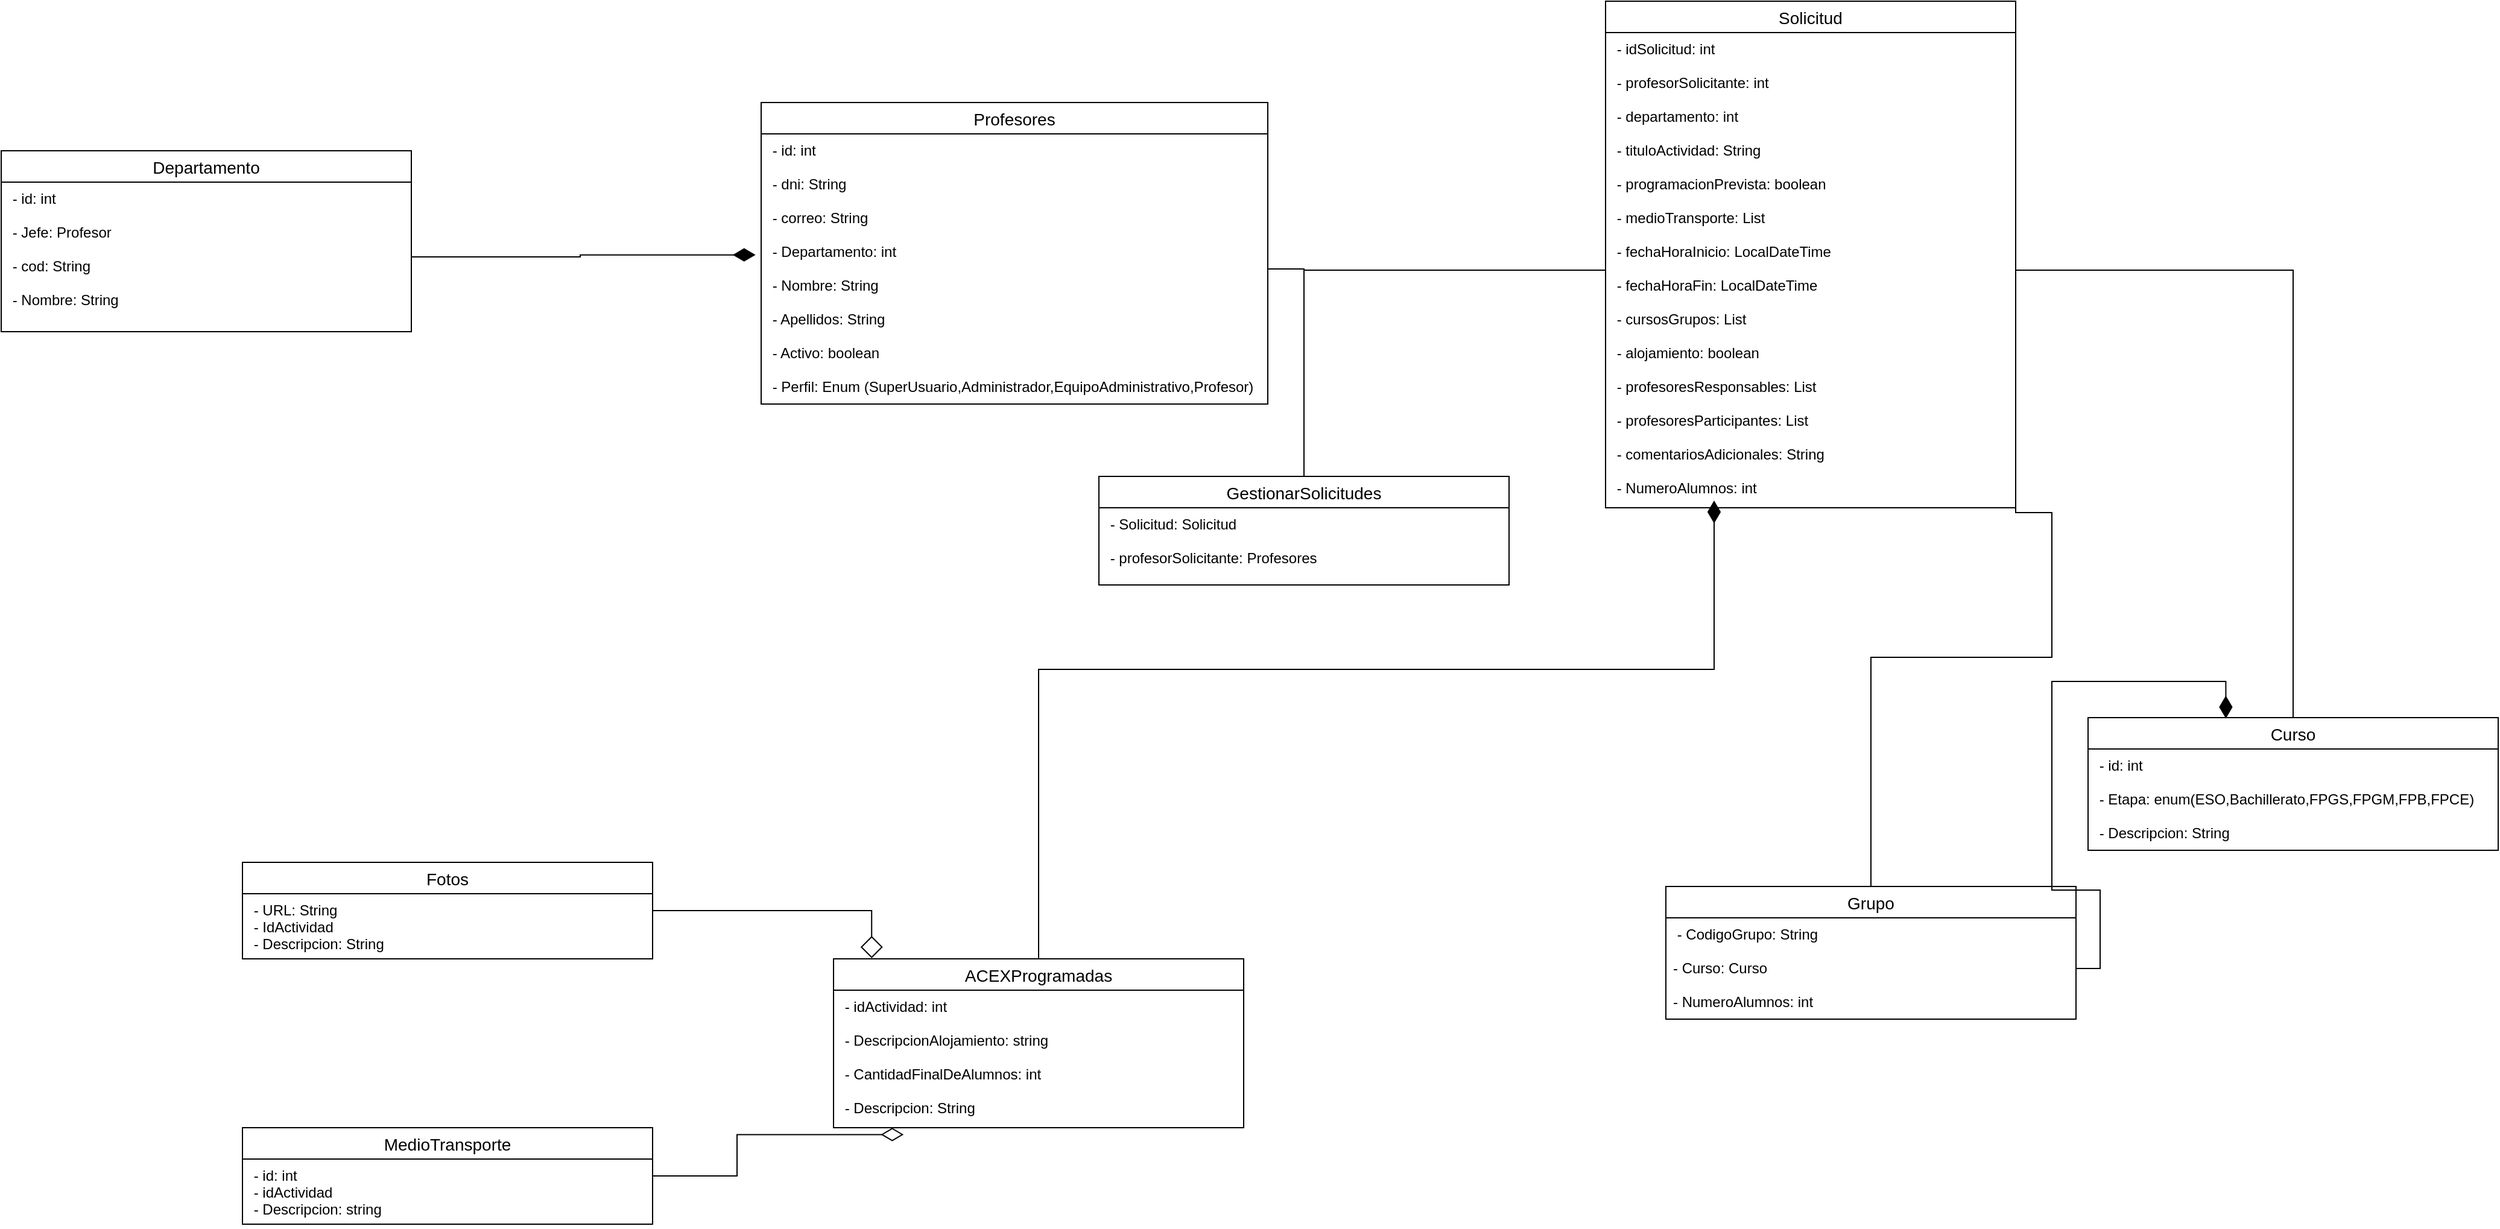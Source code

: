 <mxfile version="19.0.2" type="device"><diagram id="O7TcG7UvOrqE7p7pHmtP" name="Página-1"><mxGraphModel dx="3697" dy="2293" grid="1" gridSize="10" guides="1" tooltips="1" connect="1" arrows="1" fold="1" page="1" pageScale="1" pageWidth="827" pageHeight="1169" math="0" shadow="0"><root><mxCell id="0"/><mxCell id="1" parent="0"/><mxCell id="lfZl5E66XhYzAi60gpfX-27" value="Solicitud" style="swimlane;fontStyle=0;childLayout=stackLayout;horizontal=1;startSize=26;horizontalStack=0;resizeParent=1;resizeParentMax=0;resizeLast=0;collapsible=1;marginBottom=0;align=center;fontSize=14;" vertex="1" parent="1"><mxGeometry x="-240" y="-184" width="340" height="420" as="geometry"/></mxCell><mxCell id="lfZl5E66XhYzAi60gpfX-28" value=" - idSolicitud: int&#10; &#10; - profesorSolicitante: int&#10;&#10; - departamento: int&#10;&#10; - tituloActividad: String &#10;&#10; - programacionPrevista: boolean &#10;&#10; - medioTransporte: List &#10;&#10; - fechaHoraInicio: LocalDateTime &#10;&#10; - fechaHoraFin: LocalDateTime &#10;&#10; - cursosGrupos: List&#10;&#10; - alojamiento: boolean &#10;&#10; - profesoresResponsables: List &#10;&#10; - profesoresParticipantes: List &#10;&#10; - comentariosAdicionales: String&#10;&#10; - NumeroAlumnos: int" style="text;strokeColor=none;fillColor=none;spacingLeft=4;spacingRight=4;overflow=hidden;rotatable=0;points=[[0,0.5],[1,0.5]];portConstraint=eastwest;fontSize=12;" vertex="1" parent="lfZl5E66XhYzAi60gpfX-27"><mxGeometry y="26" width="340" height="394" as="geometry"/></mxCell><mxCell id="lfZl5E66XhYzAi60gpfX-42" value="Profesores" style="swimlane;fontStyle=0;childLayout=stackLayout;horizontal=1;startSize=26;horizontalStack=0;resizeParent=1;resizeParentMax=0;resizeLast=0;collapsible=1;marginBottom=0;align=center;fontSize=14;" vertex="1" parent="1"><mxGeometry x="-940" y="-100" width="420" height="250" as="geometry"/></mxCell><mxCell id="lfZl5E66XhYzAi60gpfX-43" value=" - id: int&#10;&#10; - dni: String&#10;&#10; - correo: String&#10;&#10; - Departamento: int&#10;&#10; - Nombre: String&#10;&#10; - Apellidos: String&#10;&#10; - Activo: boolean&#10;&#10; - Perfil: Enum (SuperUsuario,Administrador,EquipoAdministrativo,Profesor)" style="text;strokeColor=none;fillColor=none;spacingLeft=4;spacingRight=4;overflow=hidden;rotatable=0;points=[[0,0.5],[1,0.5]];portConstraint=eastwest;fontSize=12;" vertex="1" parent="lfZl5E66XhYzAi60gpfX-42"><mxGeometry y="26" width="420" height="224" as="geometry"/></mxCell><mxCell id="lfZl5E66XhYzAi60gpfX-45" value="Departamento" style="swimlane;fontStyle=0;childLayout=stackLayout;horizontal=1;startSize=26;horizontalStack=0;resizeParent=1;resizeParentMax=0;resizeLast=0;collapsible=1;marginBottom=0;align=center;fontSize=14;" vertex="1" parent="1"><mxGeometry x="-1570" y="-60" width="340" height="150" as="geometry"/></mxCell><mxCell id="lfZl5E66XhYzAi60gpfX-46" value=" - id: int&#10;&#10; - Jefe: Profesor&#10;&#10; - cod: String &#10;&#10; - Nombre: String " style="text;strokeColor=none;fillColor=none;spacingLeft=4;spacingRight=4;overflow=hidden;rotatable=0;points=[[0,0.5],[1,0.5]];portConstraint=eastwest;fontSize=12;" vertex="1" parent="lfZl5E66XhYzAi60gpfX-45"><mxGeometry y="26" width="340" height="124" as="geometry"/></mxCell><mxCell id="lfZl5E66XhYzAi60gpfX-69" style="edgeStyle=orthogonalEdgeStyle;rounded=0;jumpStyle=none;jumpSize=53;orthogonalLoop=1;jettySize=auto;html=1;entryX=0.093;entryY=-0.004;entryDx=0;entryDy=0;entryPerimeter=0;endArrow=diamond;endFill=0;endSize=16;" edge="1" parent="1" source="lfZl5E66XhYzAi60gpfX-47" target="lfZl5E66XhYzAi60gpfX-49"><mxGeometry relative="1" as="geometry"/></mxCell><mxCell id="lfZl5E66XhYzAi60gpfX-47" value="Fotos" style="swimlane;fontStyle=0;childLayout=stackLayout;horizontal=1;startSize=26;horizontalStack=0;resizeParent=1;resizeParentMax=0;resizeLast=0;collapsible=1;marginBottom=0;align=center;fontSize=14;" vertex="1" parent="1"><mxGeometry x="-1370" y="530" width="340" height="80" as="geometry"/></mxCell><mxCell id="lfZl5E66XhYzAi60gpfX-48" value=" - URL: String&#10; - IdActividad&#10; - Descripcion: String " style="text;strokeColor=none;fillColor=none;spacingLeft=4;spacingRight=4;overflow=hidden;rotatable=0;points=[[0,0.5],[1,0.5]];portConstraint=eastwest;fontSize=12;" vertex="1" parent="lfZl5E66XhYzAi60gpfX-47"><mxGeometry y="26" width="340" height="54" as="geometry"/></mxCell><mxCell id="lfZl5E66XhYzAi60gpfX-71" style="edgeStyle=orthogonalEdgeStyle;rounded=0;jumpStyle=none;jumpSize=53;orthogonalLoop=1;jettySize=auto;html=1;endArrow=diamondThin;endFill=1;strokeWidth=1;startSize=7;endSize=16;" edge="1" parent="1" source="lfZl5E66XhYzAi60gpfX-49"><mxGeometry relative="1" as="geometry"><mxPoint x="-150" y="230" as="targetPoint"/><Array as="points"><mxPoint x="-710" y="370"/><mxPoint x="-150" y="370"/></Array></mxGeometry></mxCell><mxCell id="lfZl5E66XhYzAi60gpfX-49" value="ACEXProgramadas" style="swimlane;fontStyle=0;childLayout=stackLayout;horizontal=1;startSize=26;horizontalStack=0;resizeParent=1;resizeParentMax=0;resizeLast=0;collapsible=1;marginBottom=0;align=center;fontSize=14;" vertex="1" parent="1"><mxGeometry x="-880" y="610" width="340" height="140" as="geometry"/></mxCell><mxCell id="lfZl5E66XhYzAi60gpfX-50" value=" - idActividad: int&#10;&#10; - DescripcionAlojamiento: string&#10;&#10; - CantidadFinalDeAlumnos: int&#10;&#10; - Descripcion: String&#10;" style="text;strokeColor=none;fillColor=none;spacingLeft=4;spacingRight=4;overflow=hidden;rotatable=0;points=[[0,0.5],[1,0.5]];portConstraint=eastwest;fontSize=12;" vertex="1" parent="lfZl5E66XhYzAi60gpfX-49"><mxGeometry y="26" width="340" height="114" as="geometry"/></mxCell><mxCell id="lfZl5E66XhYzAi60gpfX-70" style="edgeStyle=orthogonalEdgeStyle;rounded=0;jumpStyle=none;jumpSize=53;orthogonalLoop=1;jettySize=auto;html=1;entryX=0.171;entryY=1.05;entryDx=0;entryDy=0;entryPerimeter=0;endArrow=diamondThin;endFill=0;endSize=16;" edge="1" parent="1" source="lfZl5E66XhYzAi60gpfX-53" target="lfZl5E66XhYzAi60gpfX-50"><mxGeometry relative="1" as="geometry"/></mxCell><mxCell id="lfZl5E66XhYzAi60gpfX-53" value="MedioTransporte" style="swimlane;fontStyle=0;childLayout=stackLayout;horizontal=1;startSize=26;horizontalStack=0;resizeParent=1;resizeParentMax=0;resizeLast=0;collapsible=1;marginBottom=0;align=center;fontSize=14;" vertex="1" parent="1"><mxGeometry x="-1370" y="750" width="340" height="80" as="geometry"/></mxCell><mxCell id="lfZl5E66XhYzAi60gpfX-54" value=" - id: int&#10; - idActividad&#10; - Descripcion: string&#10;" style="text;strokeColor=none;fillColor=none;spacingLeft=4;spacingRight=4;overflow=hidden;rotatable=0;points=[[0,0.5],[1,0.5]];portConstraint=eastwest;fontSize=12;" vertex="1" parent="lfZl5E66XhYzAi60gpfX-53"><mxGeometry y="26" width="340" height="54" as="geometry"/></mxCell><mxCell id="lfZl5E66XhYzAi60gpfX-73" style="edgeStyle=orthogonalEdgeStyle;rounded=0;jumpStyle=none;jumpSize=53;orthogonalLoop=1;jettySize=auto;html=1;endArrow=none;endFill=0;endSize=16;" edge="1" parent="1" source="lfZl5E66XhYzAi60gpfX-55" target="lfZl5E66XhYzAi60gpfX-28"><mxGeometry relative="1" as="geometry"><Array as="points"><mxPoint x="-20" y="360"/><mxPoint x="130" y="360"/><mxPoint x="130" y="240"/><mxPoint x="100" y="240"/></Array></mxGeometry></mxCell><mxCell id="lfZl5E66XhYzAi60gpfX-55" value="Grupo" style="swimlane;fontStyle=0;childLayout=stackLayout;horizontal=1;startSize=26;horizontalStack=0;resizeParent=1;resizeParentMax=0;resizeLast=0;collapsible=1;marginBottom=0;align=center;fontSize=14;" vertex="1" parent="1"><mxGeometry x="-190" y="550" width="340" height="110" as="geometry"/></mxCell><mxCell id="lfZl5E66XhYzAi60gpfX-56" value=" - CodigoGrupo: String&#10; &#10;- Curso: Curso&#10;&#10;- NumeroAlumnos: int" style="text;strokeColor=none;fillColor=none;spacingLeft=4;spacingRight=4;overflow=hidden;rotatable=0;points=[[0,0.5],[1,0.5]];portConstraint=eastwest;fontSize=12;" vertex="1" parent="lfZl5E66XhYzAi60gpfX-55"><mxGeometry y="26" width="340" height="84" as="geometry"/></mxCell><mxCell id="lfZl5E66XhYzAi60gpfX-74" style="edgeStyle=orthogonalEdgeStyle;rounded=0;jumpStyle=none;jumpSize=53;orthogonalLoop=1;jettySize=auto;html=1;endArrow=none;endFill=0;startSize=7;endSize=16;" edge="1" parent="1" source="lfZl5E66XhYzAi60gpfX-57" target="lfZl5E66XhYzAi60gpfX-28"><mxGeometry relative="1" as="geometry"/></mxCell><mxCell id="lfZl5E66XhYzAi60gpfX-57" value="Curso" style="swimlane;fontStyle=0;childLayout=stackLayout;horizontal=1;startSize=26;horizontalStack=0;resizeParent=1;resizeParentMax=0;resizeLast=0;collapsible=1;marginBottom=0;align=center;fontSize=14;" vertex="1" parent="1"><mxGeometry x="160" y="410" width="340" height="110" as="geometry"/></mxCell><mxCell id="lfZl5E66XhYzAi60gpfX-58" value=" - id: int&#10;&#10; - Etapa: enum(ESO,Bachillerato,FPGS,FPGM,FPB,FPCE)&#10;&#10; - Descripcion: String" style="text;strokeColor=none;fillColor=none;spacingLeft=4;spacingRight=4;overflow=hidden;rotatable=0;points=[[0,0.5],[1,0.5]];portConstraint=eastwest;fontSize=12;" vertex="1" parent="lfZl5E66XhYzAi60gpfX-57"><mxGeometry y="26" width="340" height="84" as="geometry"/></mxCell><mxCell id="lfZl5E66XhYzAi60gpfX-62" value="GestionarSolicitudes" style="swimlane;fontStyle=0;childLayout=stackLayout;horizontal=1;startSize=26;horizontalStack=0;resizeParent=1;resizeParentMax=0;resizeLast=0;collapsible=1;marginBottom=0;align=center;fontSize=14;" vertex="1" parent="1"><mxGeometry x="-660" y="210" width="340" height="90" as="geometry"/></mxCell><mxCell id="lfZl5E66XhYzAi60gpfX-63" value=" - Solicitud: Solicitud&#10;&#10; - profesorSolicitante: Profesores&#10;&#10;" style="text;strokeColor=none;fillColor=none;spacingLeft=4;spacingRight=4;overflow=hidden;rotatable=0;points=[[0,0.5],[1,0.5]];portConstraint=eastwest;fontSize=12;" vertex="1" parent="lfZl5E66XhYzAi60gpfX-62"><mxGeometry y="26" width="340" height="64" as="geometry"/></mxCell><mxCell id="lfZl5E66XhYzAi60gpfX-64" style="edgeStyle=orthogonalEdgeStyle;rounded=0;orthogonalLoop=1;jettySize=auto;html=1;exitX=1;exitY=0.5;exitDx=0;exitDy=0;entryX=0.5;entryY=0;entryDx=0;entryDy=0;endArrow=none;endFill=0;" edge="1" parent="1" source="lfZl5E66XhYzAi60gpfX-43" target="lfZl5E66XhYzAi60gpfX-62"><mxGeometry relative="1" as="geometry"/></mxCell><mxCell id="lfZl5E66XhYzAi60gpfX-65" style="edgeStyle=orthogonalEdgeStyle;rounded=0;orthogonalLoop=1;jettySize=auto;html=1;exitX=0;exitY=0.5;exitDx=0;exitDy=0;entryX=0.5;entryY=0;entryDx=0;entryDy=0;endArrow=none;endFill=0;" edge="1" parent="1" source="lfZl5E66XhYzAi60gpfX-28" target="lfZl5E66XhYzAi60gpfX-62"><mxGeometry relative="1" as="geometry"/></mxCell><mxCell id="lfZl5E66XhYzAi60gpfX-67" style="edgeStyle=orthogonalEdgeStyle;rounded=0;orthogonalLoop=1;jettySize=auto;html=1;entryX=-0.011;entryY=0.448;entryDx=0;entryDy=0;entryPerimeter=0;endArrow=diamondThin;endFill=1;jumpSize=53;jumpStyle=none;endSize=16;" edge="1" parent="1" source="lfZl5E66XhYzAi60gpfX-46" target="lfZl5E66XhYzAi60gpfX-43"><mxGeometry relative="1" as="geometry"/></mxCell><mxCell id="lfZl5E66XhYzAi60gpfX-68" style="edgeStyle=orthogonalEdgeStyle;rounded=0;jumpStyle=none;jumpSize=53;orthogonalLoop=1;jettySize=auto;html=1;entryX=0.336;entryY=0.007;entryDx=0;entryDy=0;entryPerimeter=0;endArrow=diamondThin;endFill=1;endSize=16;" edge="1" parent="1" source="lfZl5E66XhYzAi60gpfX-56" target="lfZl5E66XhYzAi60gpfX-57"><mxGeometry relative="1" as="geometry"/></mxCell></root></mxGraphModel></diagram></mxfile>